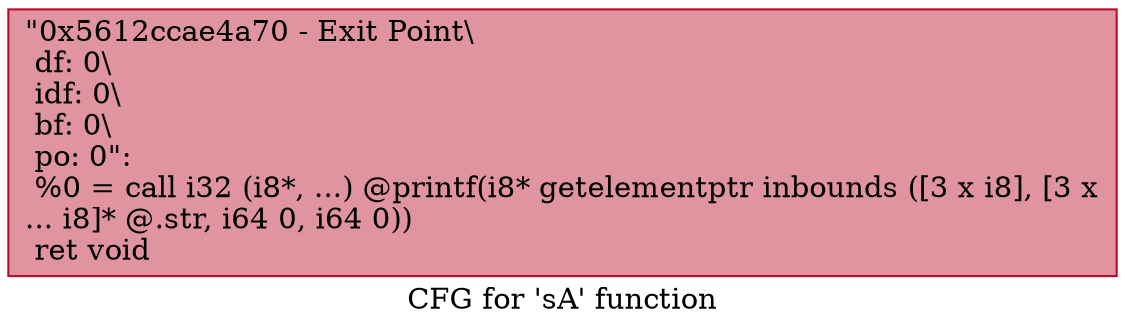 digraph "CFG for 'sA' function" {
	label="CFG for 'sA' function";

	Node0x5612ccae4a70 [shape=record,color="#b70d28ff", style=filled, fillcolor="#b70d2870",label="{\"0x5612ccae4a70 - Exit Point\\\l df: 0\\\l idf: 0\\\l bf: 0\\\l po: 0\":\l  %0 = call i32 (i8*, ...) @printf(i8* getelementptr inbounds ([3 x i8], [3 x\l... i8]* @.str, i64 0, i64 0))\l  ret void\l}"];
}
